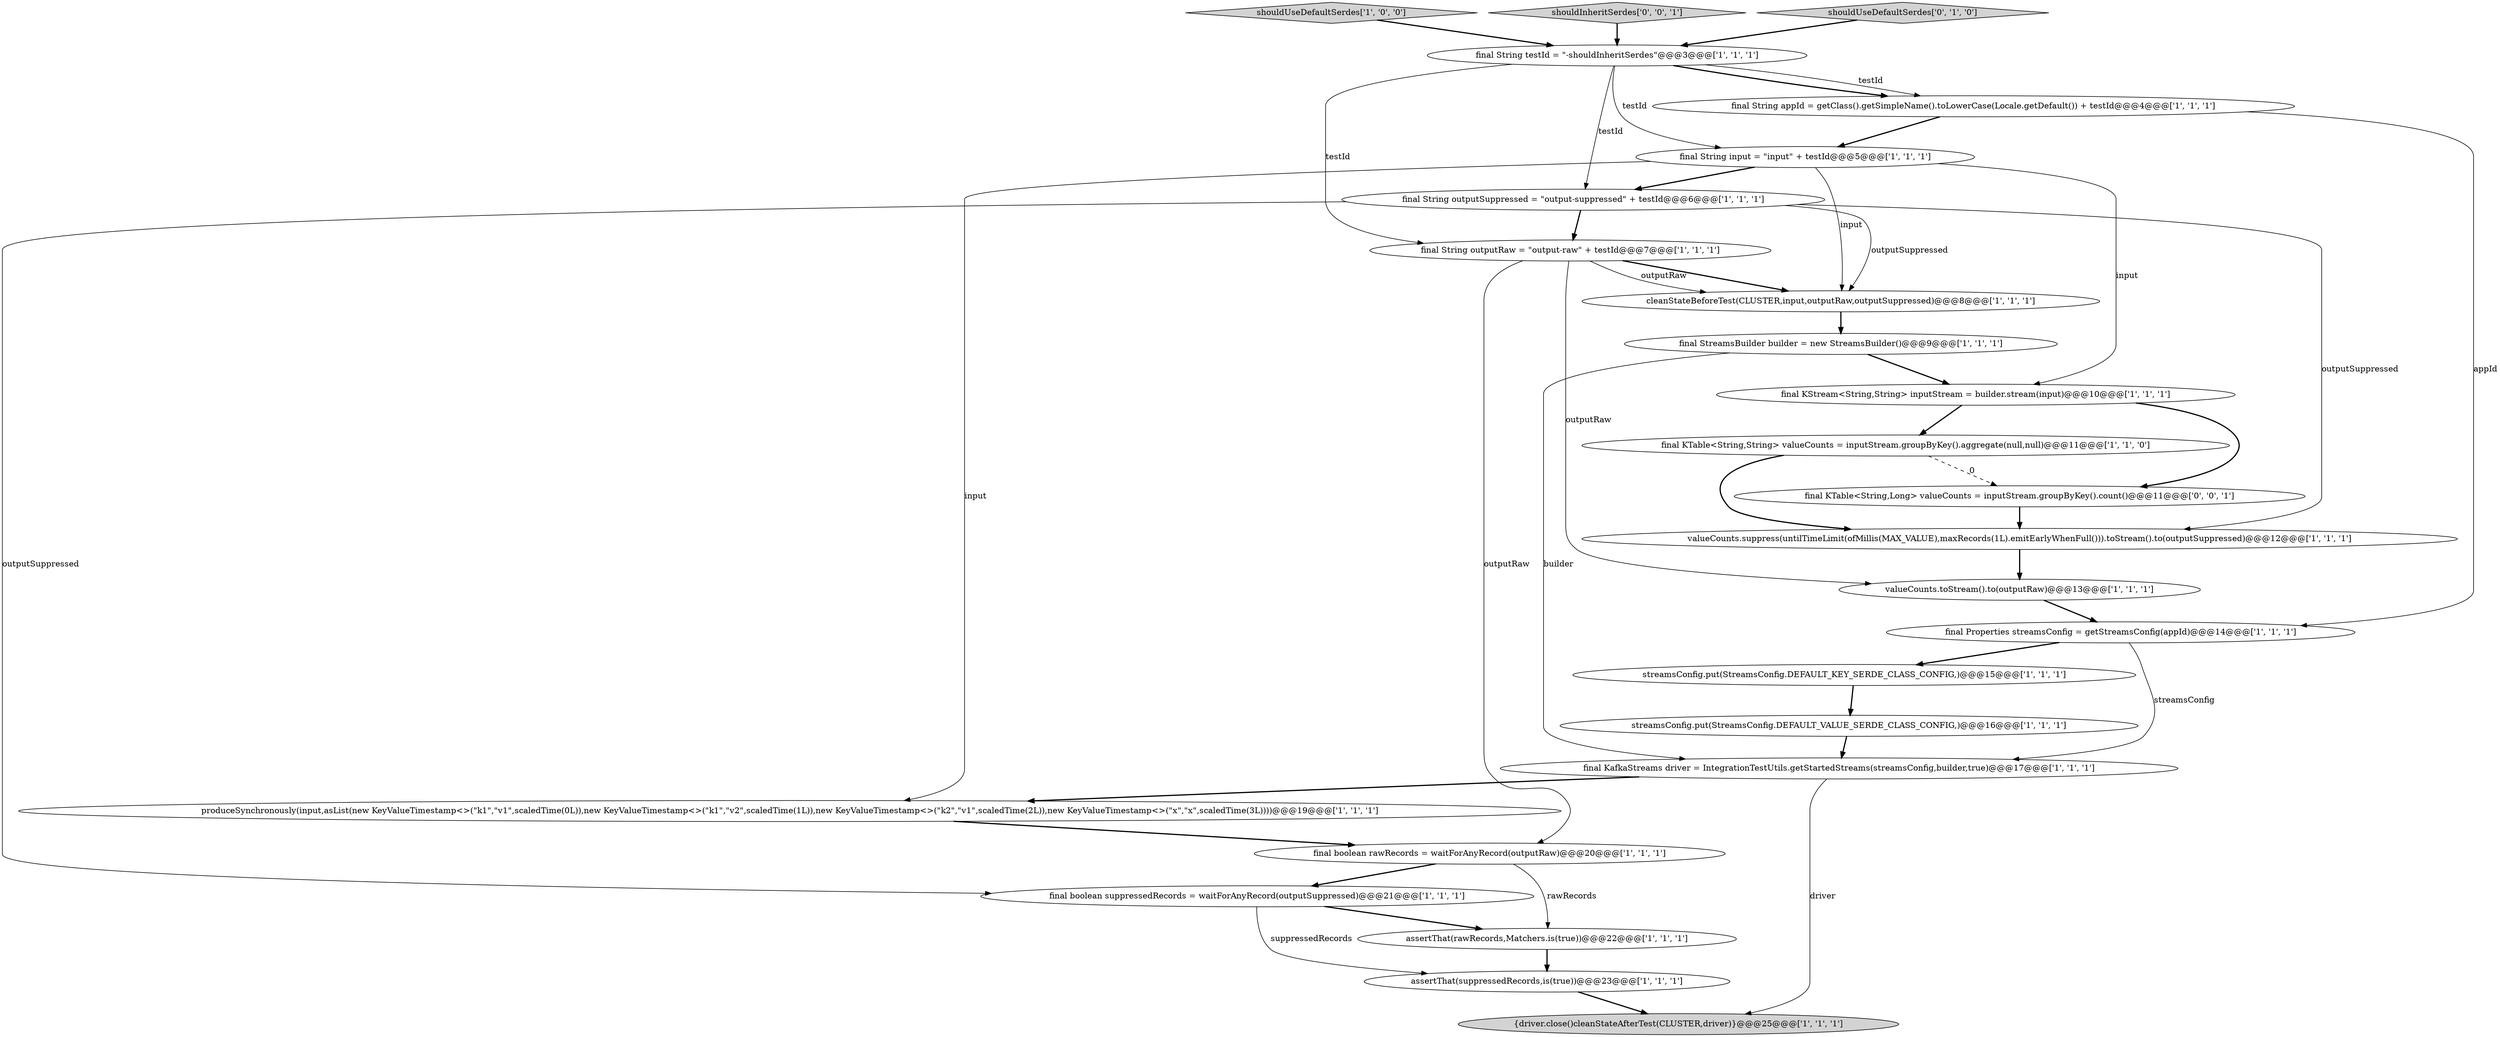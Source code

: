 digraph {
10 [style = filled, label = "shouldUseDefaultSerdes['1', '0', '0']", fillcolor = lightgray, shape = diamond image = "AAA0AAABBB1BBB"];
7 [style = filled, label = "final boolean suppressedRecords = waitForAnyRecord(outputSuppressed)@@@21@@@['1', '1', '1']", fillcolor = white, shape = ellipse image = "AAA0AAABBB1BBB"];
24 [style = filled, label = "shouldInheritSerdes['0', '0', '1']", fillcolor = lightgray, shape = diamond image = "AAA0AAABBB3BBB"];
8 [style = filled, label = "final String input = \"input\" + testId@@@5@@@['1', '1', '1']", fillcolor = white, shape = ellipse image = "AAA0AAABBB1BBB"];
20 [style = filled, label = "final Properties streamsConfig = getStreamsConfig(appId)@@@14@@@['1', '1', '1']", fillcolor = white, shape = ellipse image = "AAA0AAABBB1BBB"];
15 [style = filled, label = "final String appId = getClass().getSimpleName().toLowerCase(Locale.getDefault()) + testId@@@4@@@['1', '1', '1']", fillcolor = white, shape = ellipse image = "AAA0AAABBB1BBB"];
18 [style = filled, label = "streamsConfig.put(StreamsConfig.DEFAULT_KEY_SERDE_CLASS_CONFIG,)@@@15@@@['1', '1', '1']", fillcolor = white, shape = ellipse image = "AAA0AAABBB1BBB"];
4 [style = filled, label = "valueCounts.toStream().to(outputRaw)@@@13@@@['1', '1', '1']", fillcolor = white, shape = ellipse image = "AAA0AAABBB1BBB"];
9 [style = filled, label = "final KTable<String,String> valueCounts = inputStream.groupByKey().aggregate(null,null)@@@11@@@['1', '1', '0']", fillcolor = white, shape = ellipse image = "AAA0AAABBB1BBB"];
11 [style = filled, label = "assertThat(suppressedRecords,is(true))@@@23@@@['1', '1', '1']", fillcolor = white, shape = ellipse image = "AAA0AAABBB1BBB"];
6 [style = filled, label = "final boolean rawRecords = waitForAnyRecord(outputRaw)@@@20@@@['1', '1', '1']", fillcolor = white, shape = ellipse image = "AAA0AAABBB1BBB"];
17 [style = filled, label = "final String testId = \"-shouldInheritSerdes\"@@@3@@@['1', '1', '1']", fillcolor = white, shape = ellipse image = "AAA0AAABBB1BBB"];
0 [style = filled, label = "final String outputSuppressed = \"output-suppressed\" + testId@@@6@@@['1', '1', '1']", fillcolor = white, shape = ellipse image = "AAA0AAABBB1BBB"];
1 [style = filled, label = "final KStream<String,String> inputStream = builder.stream(input)@@@10@@@['1', '1', '1']", fillcolor = white, shape = ellipse image = "AAA0AAABBB1BBB"];
3 [style = filled, label = "streamsConfig.put(StreamsConfig.DEFAULT_VALUE_SERDE_CLASS_CONFIG,)@@@16@@@['1', '1', '1']", fillcolor = white, shape = ellipse image = "AAA0AAABBB1BBB"];
19 [style = filled, label = "final StreamsBuilder builder = new StreamsBuilder()@@@9@@@['1', '1', '1']", fillcolor = white, shape = ellipse image = "AAA0AAABBB1BBB"];
5 [style = filled, label = "produceSynchronously(input,asList(new KeyValueTimestamp<>(\"k1\",\"v1\",scaledTime(0L)),new KeyValueTimestamp<>(\"k1\",\"v2\",scaledTime(1L)),new KeyValueTimestamp<>(\"k2\",\"v1\",scaledTime(2L)),new KeyValueTimestamp<>(\"x\",\"x\",scaledTime(3L))))@@@19@@@['1', '1', '1']", fillcolor = white, shape = ellipse image = "AAA0AAABBB1BBB"];
23 [style = filled, label = "final KTable<String,Long> valueCounts = inputStream.groupByKey().count()@@@11@@@['0', '0', '1']", fillcolor = white, shape = ellipse image = "AAA0AAABBB3BBB"];
22 [style = filled, label = "shouldUseDefaultSerdes['0', '1', '0']", fillcolor = lightgray, shape = diamond image = "AAA0AAABBB2BBB"];
2 [style = filled, label = "final KafkaStreams driver = IntegrationTestUtils.getStartedStreams(streamsConfig,builder,true)@@@17@@@['1', '1', '1']", fillcolor = white, shape = ellipse image = "AAA0AAABBB1BBB"];
12 [style = filled, label = "final String outputRaw = \"output-raw\" + testId@@@7@@@['1', '1', '1']", fillcolor = white, shape = ellipse image = "AAA0AAABBB1BBB"];
13 [style = filled, label = "cleanStateBeforeTest(CLUSTER,input,outputRaw,outputSuppressed)@@@8@@@['1', '1', '1']", fillcolor = white, shape = ellipse image = "AAA0AAABBB1BBB"];
21 [style = filled, label = "assertThat(rawRecords,Matchers.is(true))@@@22@@@['1', '1', '1']", fillcolor = white, shape = ellipse image = "AAA0AAABBB1BBB"];
16 [style = filled, label = "{driver.close()cleanStateAfterTest(CLUSTER,driver)}@@@25@@@['1', '1', '1']", fillcolor = lightgray, shape = ellipse image = "AAA0AAABBB1BBB"];
14 [style = filled, label = "valueCounts.suppress(untilTimeLimit(ofMillis(MAX_VALUE),maxRecords(1L).emitEarlyWhenFull())).toStream().to(outputSuppressed)@@@12@@@['1', '1', '1']", fillcolor = white, shape = ellipse image = "AAA0AAABBB1BBB"];
11->16 [style = bold, label=""];
20->2 [style = solid, label="streamsConfig"];
18->3 [style = bold, label=""];
0->12 [style = bold, label=""];
12->4 [style = solid, label="outputRaw"];
10->17 [style = bold, label=""];
2->16 [style = solid, label="driver"];
8->5 [style = solid, label="input"];
0->13 [style = solid, label="outputSuppressed"];
9->23 [style = dashed, label="0"];
6->21 [style = solid, label="rawRecords"];
1->9 [style = bold, label=""];
15->20 [style = solid, label="appId"];
0->14 [style = solid, label="outputSuppressed"];
1->23 [style = bold, label=""];
8->1 [style = solid, label="input"];
23->14 [style = bold, label=""];
8->0 [style = bold, label=""];
20->18 [style = bold, label=""];
12->13 [style = bold, label=""];
19->1 [style = bold, label=""];
13->19 [style = bold, label=""];
14->4 [style = bold, label=""];
5->6 [style = bold, label=""];
3->2 [style = bold, label=""];
17->8 [style = solid, label="testId"];
21->11 [style = bold, label=""];
17->15 [style = solid, label="testId"];
12->13 [style = solid, label="outputRaw"];
24->17 [style = bold, label=""];
4->20 [style = bold, label=""];
17->15 [style = bold, label=""];
8->13 [style = solid, label="input"];
9->14 [style = bold, label=""];
7->21 [style = bold, label=""];
17->12 [style = solid, label="testId"];
22->17 [style = bold, label=""];
6->7 [style = bold, label=""];
12->6 [style = solid, label="outputRaw"];
17->0 [style = solid, label="testId"];
15->8 [style = bold, label=""];
19->2 [style = solid, label="builder"];
2->5 [style = bold, label=""];
0->7 [style = solid, label="outputSuppressed"];
7->11 [style = solid, label="suppressedRecords"];
}
